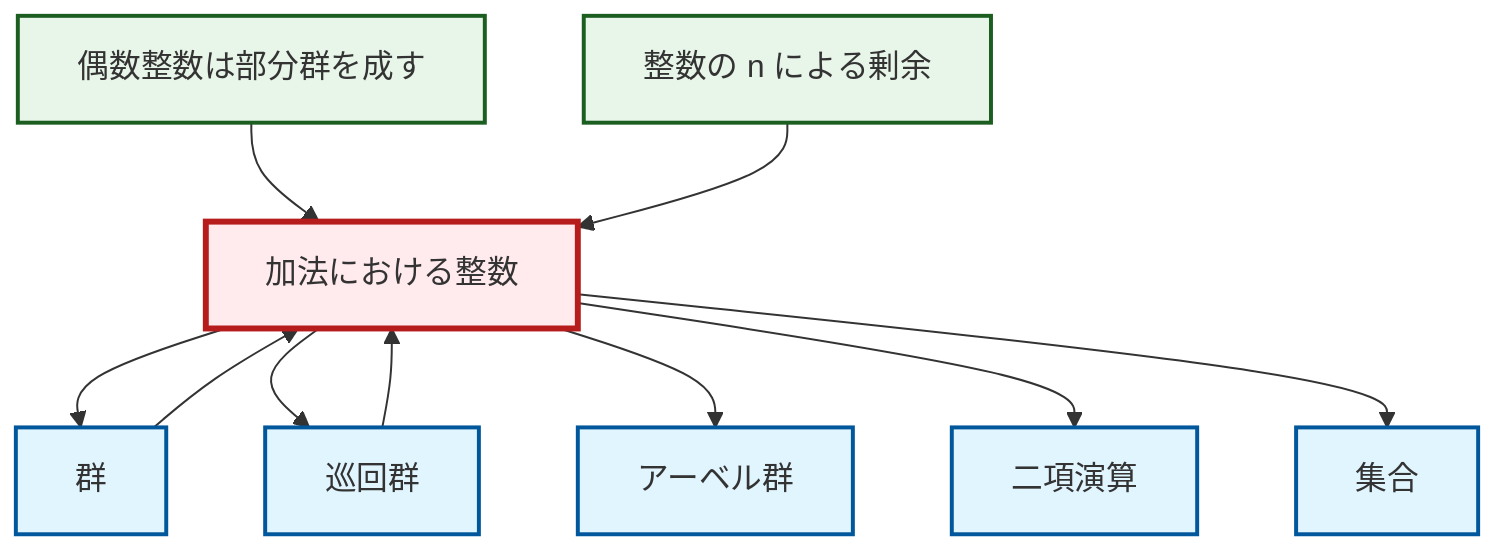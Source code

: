 graph TD
    classDef definition fill:#e1f5fe,stroke:#01579b,stroke-width:2px
    classDef theorem fill:#f3e5f5,stroke:#4a148c,stroke-width:2px
    classDef axiom fill:#fff3e0,stroke:#e65100,stroke-width:2px
    classDef example fill:#e8f5e9,stroke:#1b5e20,stroke-width:2px
    classDef current fill:#ffebee,stroke:#b71c1c,stroke-width:3px
    ex-quotient-integers-mod-n["整数の n による剰余"]:::example
    ex-integers-addition["加法における整数"]:::example
    def-set["集合"]:::definition
    ex-even-integers-subgroup["偶数整数は部分群を成す"]:::example
    def-binary-operation["二項演算"]:::definition
    def-cyclic-group["巡回群"]:::definition
    def-abelian-group["アーベル群"]:::definition
    def-group["群"]:::definition
    ex-integers-addition --> def-group
    ex-integers-addition --> def-cyclic-group
    ex-integers-addition --> def-abelian-group
    def-cyclic-group --> ex-integers-addition
    ex-even-integers-subgroup --> ex-integers-addition
    def-group --> ex-integers-addition
    ex-integers-addition --> def-binary-operation
    ex-quotient-integers-mod-n --> ex-integers-addition
    ex-integers-addition --> def-set
    class ex-integers-addition current
